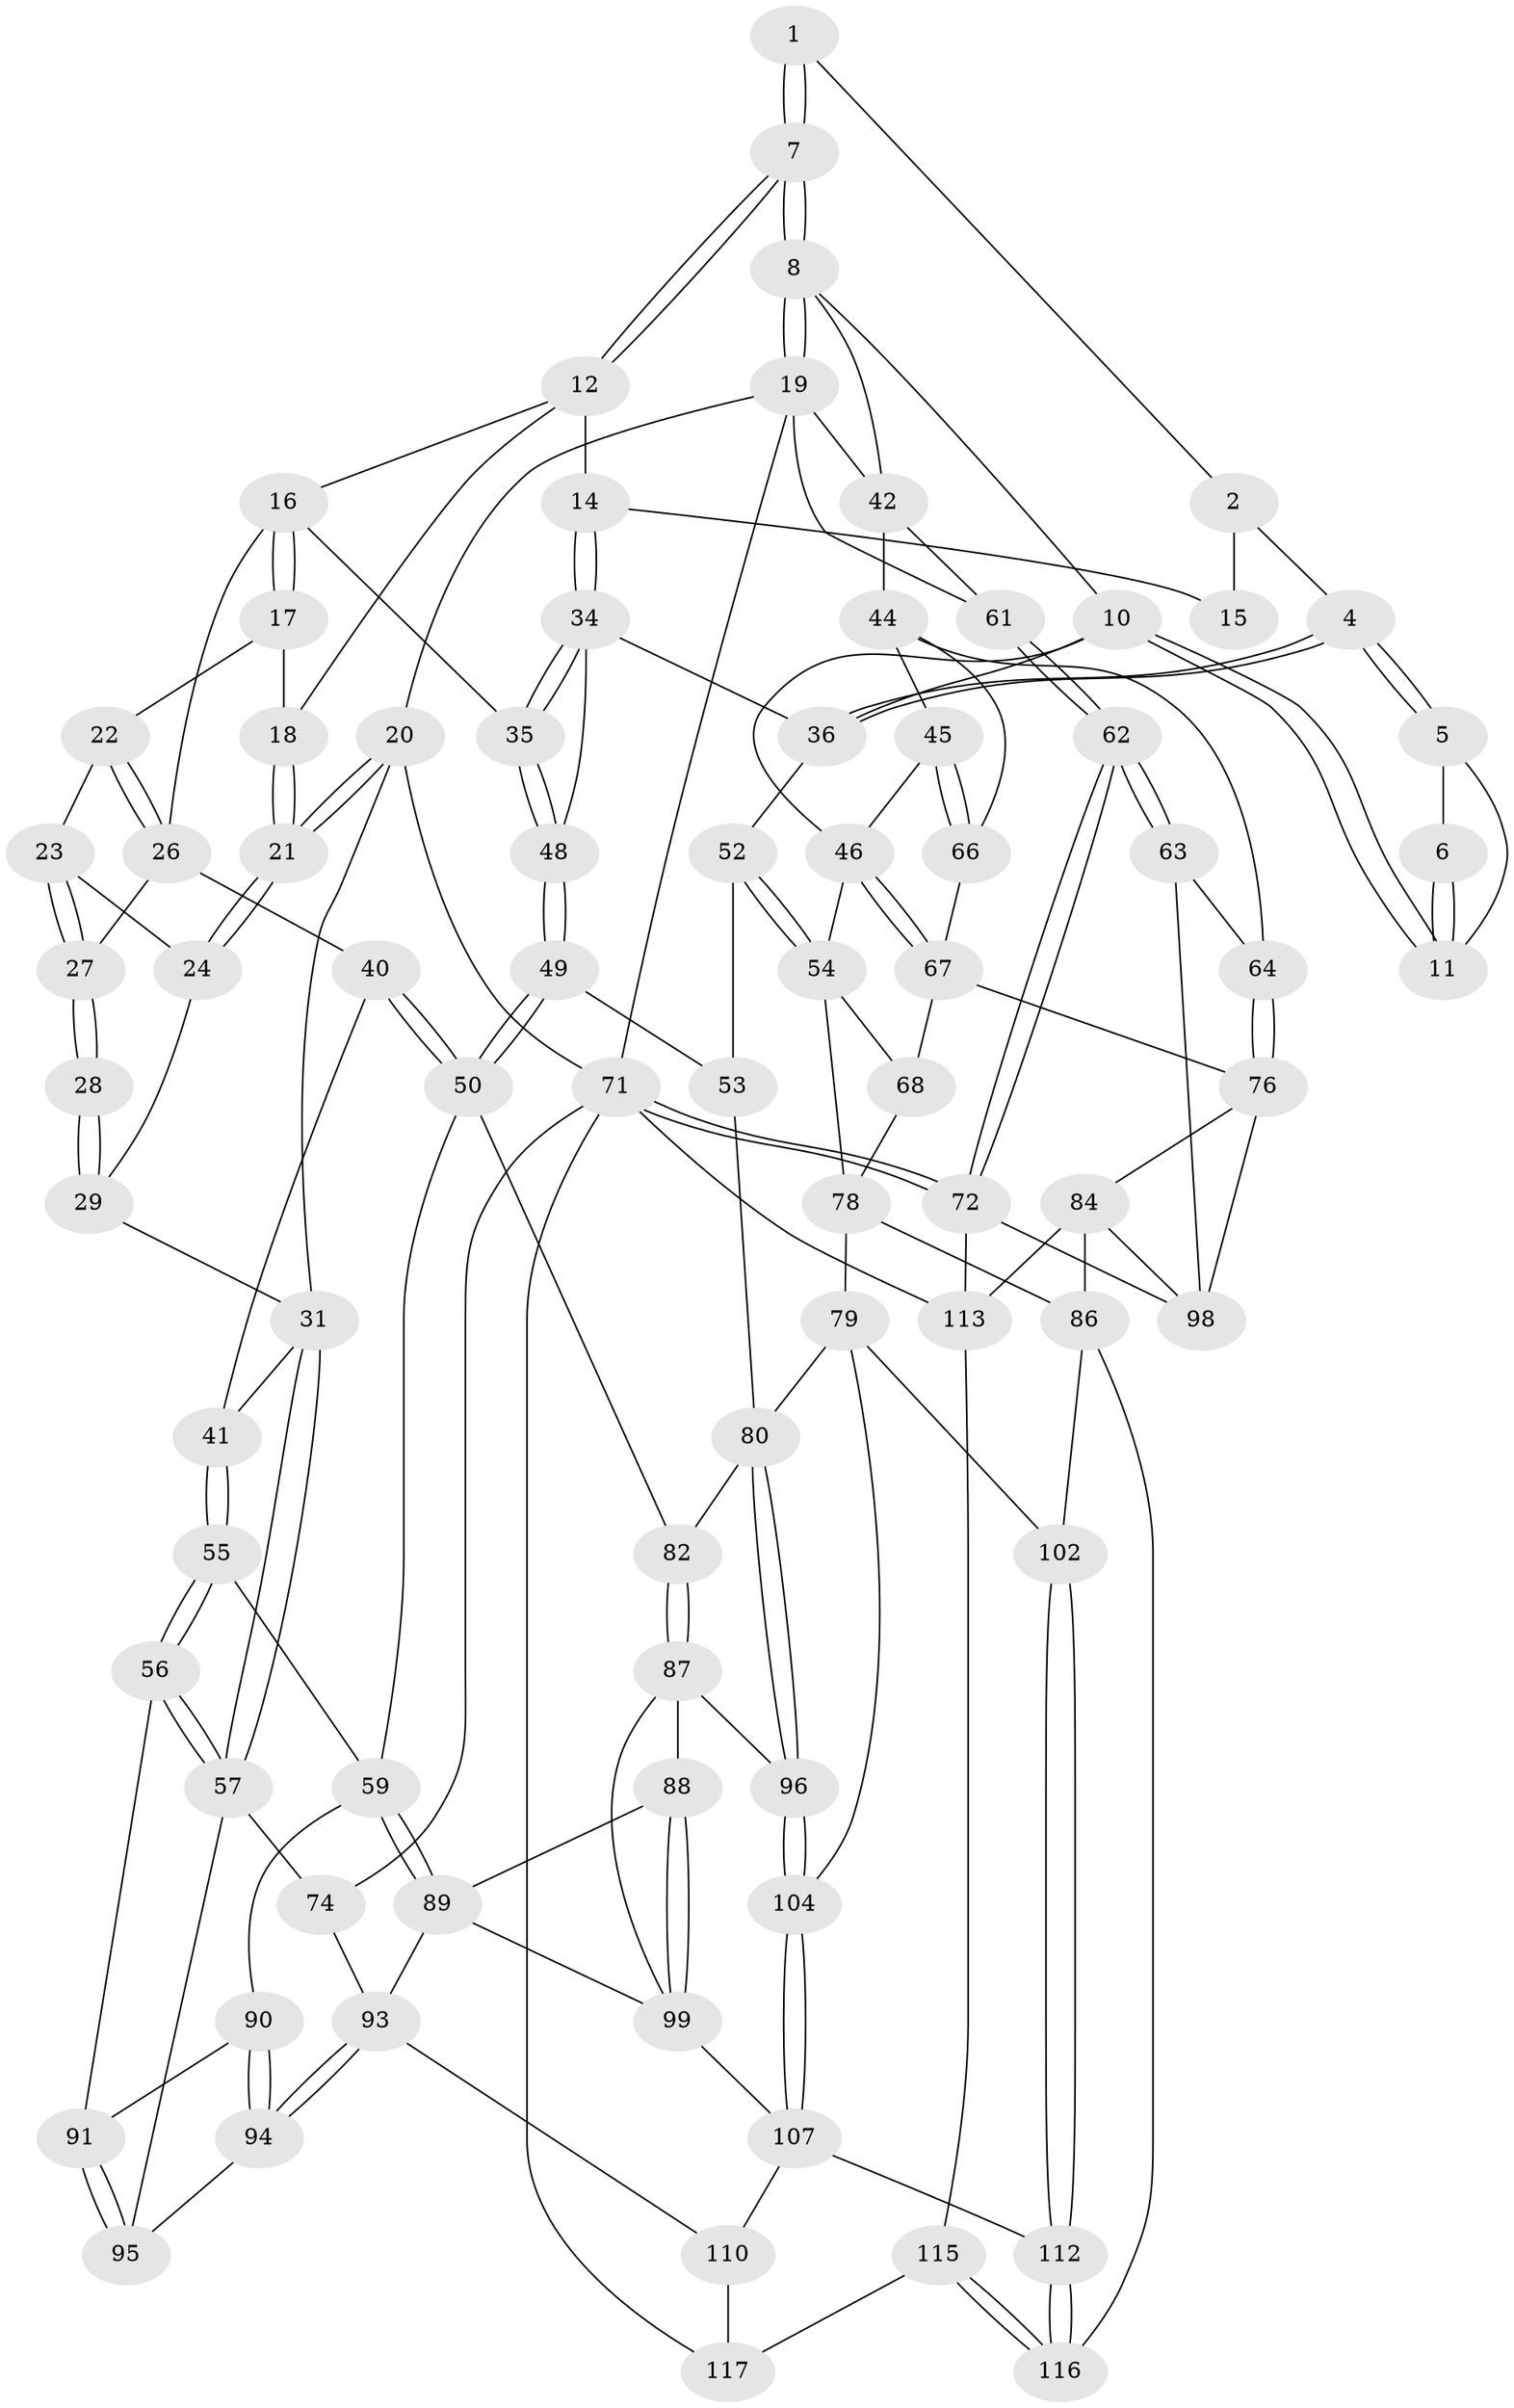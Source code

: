 // Generated by graph-tools (version 1.1) at 2025/52/02/27/25 19:52:36]
// undirected, 82 vertices, 185 edges
graph export_dot {
graph [start="1"]
  node [color=gray90,style=filled];
  1 [pos="+0.8304494547085415+0"];
  2 [pos="+0.7570790153127158+0.016139908116756536",super="+3"];
  4 [pos="+0.6555764919897602+0.1417302409459318"];
  5 [pos="+0.7195517223632116+0.13360596719348822"];
  6 [pos="+0.8210901385761882+0.0012495953371659309"];
  7 [pos="+1+0"];
  8 [pos="+1+0",super="+9"];
  10 [pos="+0.8318702139456184+0.2059557667265844",super="+39"];
  11 [pos="+0.7943596393452022+0.16875134948892395"];
  12 [pos="+0.4703322406783928+0",super="+13"];
  14 [pos="+0.5143669498557415+0.03180910478832064"];
  15 [pos="+0.5450542233972753+0.05056740881807272"];
  16 [pos="+0.25827053496939484+0.13173957497616914",super="+25"];
  17 [pos="+0.1731273391954215+0.059818937237657396"];
  18 [pos="+0+0"];
  19 [pos="+1+0",super="+51"];
  20 [pos="+0+0"];
  21 [pos="+0+0"];
  22 [pos="+0.14858531519447843+0.12258893562228232"];
  23 [pos="+0.12738295575887948+0.1577342497439932"];
  24 [pos="+0.08374870509048335+0.16223971652675415"];
  26 [pos="+0.19373365762638742+0.25700721617297556",super="+30"];
  27 [pos="+0.13663239822653525+0.21716074687196515"];
  28 [pos="+0.13205173084110386+0.21577811530542093"];
  29 [pos="+0.0793225309793495+0.17625349752459554",super="+33"];
  31 [pos="+0+0.16536711666471332",super="+32"];
  34 [pos="+0.5067719602643227+0.05139055121675716",super="+38"];
  35 [pos="+0.31652243839652766+0.23846586783367116"];
  36 [pos="+0.6630538372649094+0.2666054038491121",super="+37"];
  40 [pos="+0.13891127513795928+0.3199821426868652"];
  41 [pos="+0.12866744041667239+0.32640860748190326"];
  42 [pos="+0.892030736753493+0.27374138405246085",super="+43"];
  44 [pos="+0.8721498949367038+0.3661014288759723",super="+65"];
  45 [pos="+0.7422231697018863+0.380410946742166"];
  46 [pos="+0.7414112639971548+0.3801904604800676",super="+47"];
  48 [pos="+0.31944568597189965+0.24288290366985138"];
  49 [pos="+0.3646267456508502+0.41735997660291047"];
  50 [pos="+0.33229576671219785+0.43800025052015845",super="+58"];
  52 [pos="+0.49193323683644513+0.40262125316956726"];
  53 [pos="+0.40627369296771865+0.42430367678988257"];
  54 [pos="+0.5959325944325963+0.4747108166164479",super="+69"];
  55 [pos="+0.06841767351441176+0.39949860455619657"];
  56 [pos="+0+0.41364597621040444"];
  57 [pos="+0+0.4066426916135762",super="+73"];
  59 [pos="+0.1921787530881628+0.5101870960813192",super="+60"];
  61 [pos="+1+0.4616463158106195"];
  62 [pos="+1+0.4791016171731772"];
  63 [pos="+1+0.5292631141991252"];
  64 [pos="+0.9393834301632074+0.5344231653178113"];
  66 [pos="+0.8062825519285521+0.5027174795485844"];
  67 [pos="+0.72882712328748+0.5356602483950474",super="+70"];
  68 [pos="+0.6583441407881881+0.5305521249676679"];
  71 [pos="+1+1",super="+75"];
  72 [pos="+1+0.9289360582882268",super="+106"];
  74 [pos="+0+0.8800890273880068"];
  76 [pos="+0.8398561250246389+0.5931120387465706",super="+77"];
  78 [pos="+0.5478261250986236+0.5855246393891426",super="+83"];
  79 [pos="+0.5130453915953519+0.6074664584319056",super="+103"];
  80 [pos="+0.46467310465288736+0.6052927364522505",super="+81"];
  82 [pos="+0.3351265457656023+0.5817676564465346"];
  84 [pos="+0.7778446855901653+0.682337912993943",super="+85"];
  86 [pos="+0.6980030522476424+0.7270810425793152",super="+101"];
  87 [pos="+0.3237169203520263+0.6177633973079264",super="+97"];
  88 [pos="+0.2589399538581881+0.6154398183537435"];
  89 [pos="+0.2313203891764902+0.5825659721274408",super="+92"];
  90 [pos="+0.14270169058848461+0.5459256092422365"];
  91 [pos="+0.05120972077127591+0.5679318924910007"];
  93 [pos="+0.12730360265417628+0.7116194046527508",super="+108"];
  94 [pos="+0.11935992819986405+0.6897707192329793"];
  95 [pos="+0.03247106200224493+0.629302132867614"];
  96 [pos="+0.4262363769038307+0.6550045354497285"];
  98 [pos="+0.9390465142262698+0.653608210029297",super="+105"];
  99 [pos="+0.21867777509527705+0.6982684892996646",super="+100"];
  102 [pos="+0.5581999219549747+0.7567857086988974"];
  104 [pos="+0.4293437840473646+0.6992157191247138"];
  107 [pos="+0.34329797674581897+0.8102558862521174",super="+109"];
  110 [pos="+0.295834823639554+0.8875045201421445",super="+111"];
  112 [pos="+0.4294454544635326+0.8686565285873603"];
  113 [pos="+0.789993910799927+0.9042600619997727",super="+114"];
  115 [pos="+0.6371682424599555+1"];
  116 [pos="+0.5918075219693336+1"];
  117 [pos="+0.0848093202808548+1",super="+118"];
  1 -- 2;
  1 -- 7;
  1 -- 7;
  2 -- 15 [weight=2];
  2 -- 4;
  4 -- 5;
  4 -- 5;
  4 -- 36;
  4 -- 36;
  5 -- 6;
  5 -- 11;
  6 -- 11;
  6 -- 11;
  7 -- 8;
  7 -- 8;
  7 -- 12;
  7 -- 12;
  8 -- 19;
  8 -- 19;
  8 -- 10;
  8 -- 42;
  10 -- 11;
  10 -- 11;
  10 -- 36;
  10 -- 46;
  12 -- 18;
  12 -- 16;
  12 -- 14;
  14 -- 15;
  14 -- 34;
  14 -- 34;
  16 -- 17;
  16 -- 17;
  16 -- 26;
  16 -- 35;
  17 -- 18;
  17 -- 22;
  18 -- 21;
  18 -- 21;
  19 -- 20;
  19 -- 71;
  19 -- 42;
  19 -- 61;
  20 -- 21;
  20 -- 21;
  20 -- 31;
  20 -- 71;
  21 -- 24;
  21 -- 24;
  22 -- 23;
  22 -- 26;
  22 -- 26;
  23 -- 24;
  23 -- 27;
  23 -- 27;
  24 -- 29;
  26 -- 40;
  26 -- 27;
  27 -- 28;
  27 -- 28;
  28 -- 29 [weight=2];
  28 -- 29;
  29 -- 31;
  31 -- 57;
  31 -- 57;
  31 -- 41;
  34 -- 35;
  34 -- 35;
  34 -- 48;
  34 -- 36;
  35 -- 48;
  35 -- 48;
  36 -- 52;
  40 -- 41;
  40 -- 50;
  40 -- 50;
  41 -- 55;
  41 -- 55;
  42 -- 44;
  42 -- 61;
  44 -- 45;
  44 -- 64;
  44 -- 66;
  45 -- 46;
  45 -- 66;
  45 -- 66;
  46 -- 67;
  46 -- 67;
  46 -- 54;
  48 -- 49;
  48 -- 49;
  49 -- 50;
  49 -- 50;
  49 -- 53;
  50 -- 59;
  50 -- 82;
  52 -- 53;
  52 -- 54;
  52 -- 54;
  53 -- 80;
  54 -- 78;
  54 -- 68;
  55 -- 56;
  55 -- 56;
  55 -- 59;
  56 -- 57;
  56 -- 57;
  56 -- 91;
  57 -- 74;
  57 -- 95;
  59 -- 89;
  59 -- 89;
  59 -- 90;
  61 -- 62;
  61 -- 62;
  62 -- 63;
  62 -- 63;
  62 -- 72;
  62 -- 72;
  63 -- 64;
  63 -- 98;
  64 -- 76;
  64 -- 76;
  66 -- 67;
  67 -- 68;
  67 -- 76;
  68 -- 78;
  71 -- 72;
  71 -- 72;
  71 -- 113;
  71 -- 74;
  71 -- 117;
  72 -- 113;
  72 -- 98;
  74 -- 93;
  76 -- 98;
  76 -- 84;
  78 -- 79;
  78 -- 86;
  79 -- 80;
  79 -- 104;
  79 -- 102;
  80 -- 96;
  80 -- 96;
  80 -- 82;
  82 -- 87;
  82 -- 87;
  84 -- 98;
  84 -- 113;
  84 -- 86;
  86 -- 102;
  86 -- 116;
  87 -- 88;
  87 -- 96;
  87 -- 99;
  88 -- 89;
  88 -- 99;
  88 -- 99;
  89 -- 99;
  89 -- 93;
  90 -- 91;
  90 -- 94;
  90 -- 94;
  91 -- 95;
  91 -- 95;
  93 -- 94;
  93 -- 94;
  93 -- 110;
  94 -- 95;
  96 -- 104;
  96 -- 104;
  99 -- 107;
  102 -- 112;
  102 -- 112;
  104 -- 107;
  104 -- 107;
  107 -- 112;
  107 -- 110;
  110 -- 117 [weight=2];
  112 -- 116;
  112 -- 116;
  113 -- 115;
  115 -- 116;
  115 -- 116;
  115 -- 117;
}
